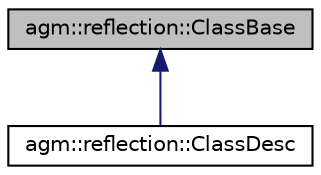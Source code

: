 digraph "agm::reflection::ClassBase"
{
  edge [fontname="Helvetica",fontsize="10",labelfontname="Helvetica",labelfontsize="10"];
  node [fontname="Helvetica",fontsize="10",shape=record];
  Node1 [label="agm::reflection::ClassBase",height=0.2,width=0.4,color="black", fillcolor="grey75", style="filled", fontcolor="black"];
  Node1 -> Node2 [dir="back",color="midnightblue",fontsize="10",style="solid",fontname="Helvetica"];
  Node2 [label="agm::reflection::ClassDesc",height=0.2,width=0.4,color="black", fillcolor="white", style="filled",URL="$classagm_1_1reflection_1_1_class_desc.html",tooltip="The Class class is used as a placeholder for run-time information of an an object&#39;s class..."];
}
